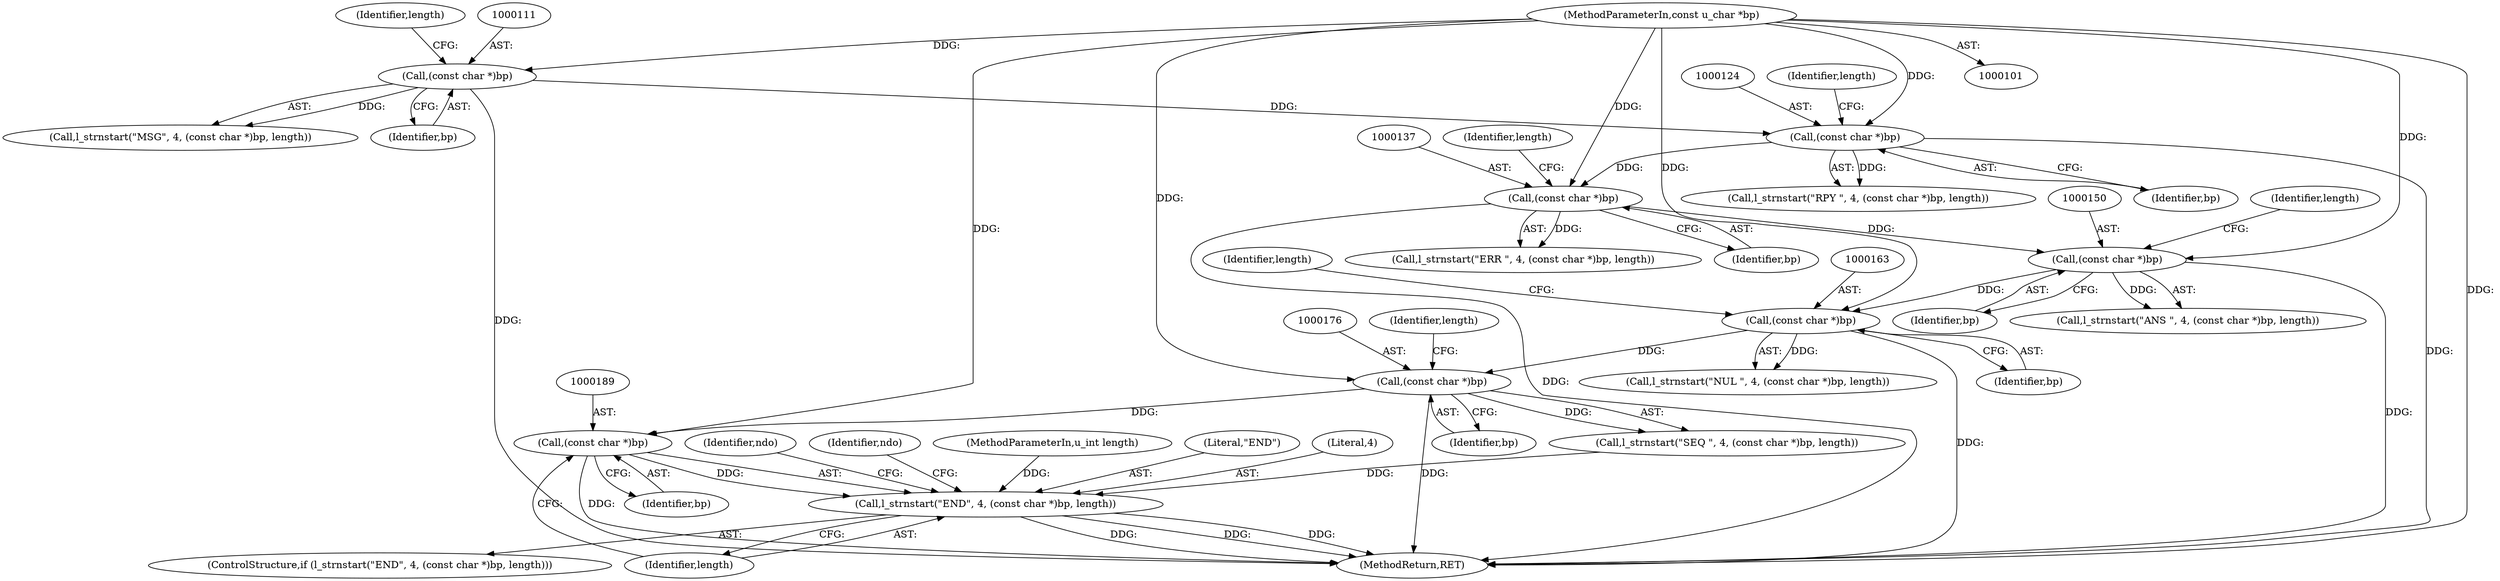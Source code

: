 digraph "1_tcpdump_877b66b398518d9501513e0860c9f3a8acc70892@pointer" {
"1000188" [label="(Call,(const char *)bp)"];
"1000175" [label="(Call,(const char *)bp)"];
"1000162" [label="(Call,(const char *)bp)"];
"1000149" [label="(Call,(const char *)bp)"];
"1000136" [label="(Call,(const char *)bp)"];
"1000123" [label="(Call,(const char *)bp)"];
"1000110" [label="(Call,(const char *)bp)"];
"1000103" [label="(MethodParameterIn,const u_char *bp)"];
"1000185" [label="(Call,l_strnstart(\"END\", 4, (const char *)bp, length))"];
"1000133" [label="(Call,l_strnstart(\"ERR \", 4, (const char *)bp, length))"];
"1000190" [label="(Identifier,bp)"];
"1000177" [label="(Identifier,bp)"];
"1000194" [label="(Identifier,ndo)"];
"1000186" [label="(Literal,\"END\")"];
"1000184" [label="(ControlStructure,if (l_strnstart(\"END\", 4, (const char *)bp, length)))"];
"1000123" [label="(Call,(const char *)bp)"];
"1000152" [label="(Identifier,length)"];
"1000125" [label="(Identifier,bp)"];
"1000164" [label="(Identifier,bp)"];
"1000159" [label="(Call,l_strnstart(\"NUL \", 4, (const char *)bp, length))"];
"1000191" [label="(Identifier,length)"];
"1000120" [label="(Call,l_strnstart(\"RPY \", 4, (const char *)bp, length))"];
"1000110" [label="(Call,(const char *)bp)"];
"1000162" [label="(Call,(const char *)bp)"];
"1000187" [label="(Literal,4)"];
"1000138" [label="(Identifier,bp)"];
"1000178" [label="(Identifier,length)"];
"1000126" [label="(Identifier,length)"];
"1000201" [label="(MethodReturn,RET)"];
"1000199" [label="(Identifier,ndo)"];
"1000107" [label="(Call,l_strnstart(\"MSG\", 4, (const char *)bp, length))"];
"1000103" [label="(MethodParameterIn,const u_char *bp)"];
"1000146" [label="(Call,l_strnstart(\"ANS \", 4, (const char *)bp, length))"];
"1000112" [label="(Identifier,bp)"];
"1000139" [label="(Identifier,length)"];
"1000175" [label="(Call,(const char *)bp)"];
"1000149" [label="(Call,(const char *)bp)"];
"1000113" [label="(Identifier,length)"];
"1000188" [label="(Call,(const char *)bp)"];
"1000172" [label="(Call,l_strnstart(\"SEQ \", 4, (const char *)bp, length))"];
"1000104" [label="(MethodParameterIn,u_int length)"];
"1000185" [label="(Call,l_strnstart(\"END\", 4, (const char *)bp, length))"];
"1000151" [label="(Identifier,bp)"];
"1000165" [label="(Identifier,length)"];
"1000136" [label="(Call,(const char *)bp)"];
"1000188" -> "1000185"  [label="AST: "];
"1000188" -> "1000190"  [label="CFG: "];
"1000189" -> "1000188"  [label="AST: "];
"1000190" -> "1000188"  [label="AST: "];
"1000191" -> "1000188"  [label="CFG: "];
"1000188" -> "1000201"  [label="DDG: "];
"1000188" -> "1000185"  [label="DDG: "];
"1000175" -> "1000188"  [label="DDG: "];
"1000103" -> "1000188"  [label="DDG: "];
"1000175" -> "1000172"  [label="AST: "];
"1000175" -> "1000177"  [label="CFG: "];
"1000176" -> "1000175"  [label="AST: "];
"1000177" -> "1000175"  [label="AST: "];
"1000178" -> "1000175"  [label="CFG: "];
"1000175" -> "1000201"  [label="DDG: "];
"1000175" -> "1000172"  [label="DDG: "];
"1000162" -> "1000175"  [label="DDG: "];
"1000103" -> "1000175"  [label="DDG: "];
"1000162" -> "1000159"  [label="AST: "];
"1000162" -> "1000164"  [label="CFG: "];
"1000163" -> "1000162"  [label="AST: "];
"1000164" -> "1000162"  [label="AST: "];
"1000165" -> "1000162"  [label="CFG: "];
"1000162" -> "1000201"  [label="DDG: "];
"1000162" -> "1000159"  [label="DDG: "];
"1000149" -> "1000162"  [label="DDG: "];
"1000103" -> "1000162"  [label="DDG: "];
"1000149" -> "1000146"  [label="AST: "];
"1000149" -> "1000151"  [label="CFG: "];
"1000150" -> "1000149"  [label="AST: "];
"1000151" -> "1000149"  [label="AST: "];
"1000152" -> "1000149"  [label="CFG: "];
"1000149" -> "1000201"  [label="DDG: "];
"1000149" -> "1000146"  [label="DDG: "];
"1000136" -> "1000149"  [label="DDG: "];
"1000103" -> "1000149"  [label="DDG: "];
"1000136" -> "1000133"  [label="AST: "];
"1000136" -> "1000138"  [label="CFG: "];
"1000137" -> "1000136"  [label="AST: "];
"1000138" -> "1000136"  [label="AST: "];
"1000139" -> "1000136"  [label="CFG: "];
"1000136" -> "1000201"  [label="DDG: "];
"1000136" -> "1000133"  [label="DDG: "];
"1000123" -> "1000136"  [label="DDG: "];
"1000103" -> "1000136"  [label="DDG: "];
"1000123" -> "1000120"  [label="AST: "];
"1000123" -> "1000125"  [label="CFG: "];
"1000124" -> "1000123"  [label="AST: "];
"1000125" -> "1000123"  [label="AST: "];
"1000126" -> "1000123"  [label="CFG: "];
"1000123" -> "1000201"  [label="DDG: "];
"1000123" -> "1000120"  [label="DDG: "];
"1000110" -> "1000123"  [label="DDG: "];
"1000103" -> "1000123"  [label="DDG: "];
"1000110" -> "1000107"  [label="AST: "];
"1000110" -> "1000112"  [label="CFG: "];
"1000111" -> "1000110"  [label="AST: "];
"1000112" -> "1000110"  [label="AST: "];
"1000113" -> "1000110"  [label="CFG: "];
"1000110" -> "1000201"  [label="DDG: "];
"1000110" -> "1000107"  [label="DDG: "];
"1000103" -> "1000110"  [label="DDG: "];
"1000103" -> "1000101"  [label="AST: "];
"1000103" -> "1000201"  [label="DDG: "];
"1000185" -> "1000184"  [label="AST: "];
"1000185" -> "1000191"  [label="CFG: "];
"1000186" -> "1000185"  [label="AST: "];
"1000187" -> "1000185"  [label="AST: "];
"1000191" -> "1000185"  [label="AST: "];
"1000194" -> "1000185"  [label="CFG: "];
"1000199" -> "1000185"  [label="CFG: "];
"1000185" -> "1000201"  [label="DDG: "];
"1000185" -> "1000201"  [label="DDG: "];
"1000185" -> "1000201"  [label="DDG: "];
"1000172" -> "1000185"  [label="DDG: "];
"1000104" -> "1000185"  [label="DDG: "];
}
